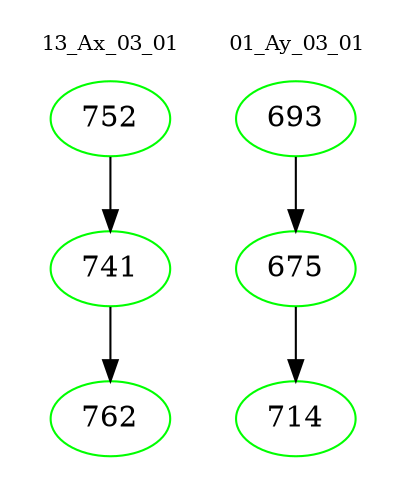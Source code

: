 digraph{
subgraph cluster_0 {
color = white
label = "13_Ax_03_01";
fontsize=10;
T0_752 [label="752", color="green"]
T0_752 -> T0_741 [color="black"]
T0_741 [label="741", color="green"]
T0_741 -> T0_762 [color="black"]
T0_762 [label="762", color="green"]
}
subgraph cluster_1 {
color = white
label = "01_Ay_03_01";
fontsize=10;
T1_693 [label="693", color="green"]
T1_693 -> T1_675 [color="black"]
T1_675 [label="675", color="green"]
T1_675 -> T1_714 [color="black"]
T1_714 [label="714", color="green"]
}
}
